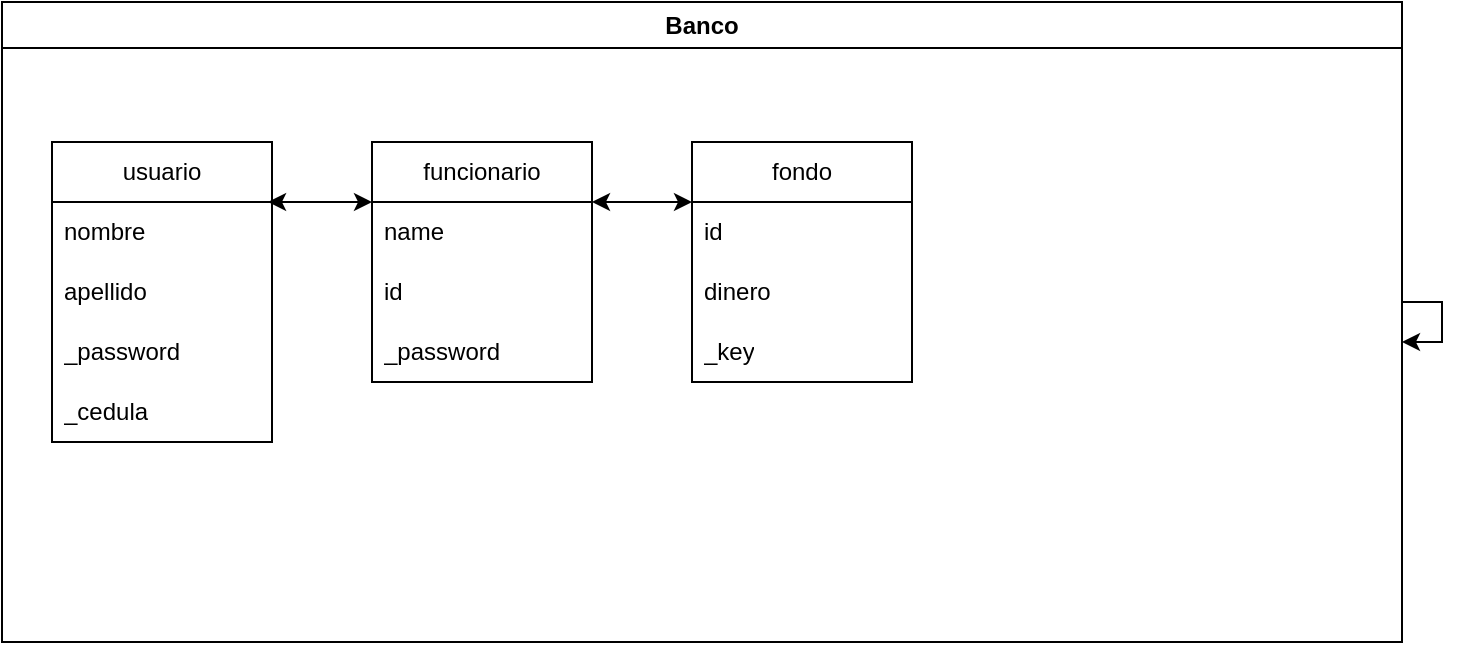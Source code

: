 <mxfile version="24.8.6">
  <diagram name="Página-1" id="6WPcmS42hxld3X0Wiw-c">
    <mxGraphModel dx="1195" dy="653" grid="1" gridSize="10" guides="1" tooltips="1" connect="1" arrows="1" fold="1" page="1" pageScale="1" pageWidth="827" pageHeight="1169" math="0" shadow="0">
      <root>
        <mxCell id="0" />
        <mxCell id="1" parent="0" />
        <mxCell id="KD-Kh0kLkDnsVTClBq_C-6" value="fondo" style="swimlane;fontStyle=0;childLayout=stackLayout;horizontal=1;startSize=30;horizontalStack=0;resizeParent=1;resizeParentMax=0;resizeLast=0;collapsible=1;marginBottom=0;whiteSpace=wrap;html=1;" parent="1" vertex="1">
          <mxGeometry x="440" y="160" width="110" height="120" as="geometry" />
        </mxCell>
        <mxCell id="KD-Kh0kLkDnsVTClBq_C-7" value="id" style="text;strokeColor=none;fillColor=none;align=left;verticalAlign=middle;spacingLeft=4;spacingRight=4;overflow=hidden;points=[[0,0.5],[1,0.5]];portConstraint=eastwest;rotatable=0;whiteSpace=wrap;html=1;" parent="KD-Kh0kLkDnsVTClBq_C-6" vertex="1">
          <mxGeometry y="30" width="110" height="30" as="geometry" />
        </mxCell>
        <mxCell id="KD-Kh0kLkDnsVTClBq_C-8" value="dinero" style="text;strokeColor=none;fillColor=none;align=left;verticalAlign=middle;spacingLeft=4;spacingRight=4;overflow=hidden;points=[[0,0.5],[1,0.5]];portConstraint=eastwest;rotatable=0;whiteSpace=wrap;html=1;" parent="KD-Kh0kLkDnsVTClBq_C-6" vertex="1">
          <mxGeometry y="60" width="110" height="30" as="geometry" />
        </mxCell>
        <mxCell id="KD-Kh0kLkDnsVTClBq_C-9" value="_key" style="text;strokeColor=none;fillColor=none;align=left;verticalAlign=middle;spacingLeft=4;spacingRight=4;overflow=hidden;points=[[0,0.5],[1,0.5]];portConstraint=eastwest;rotatable=0;whiteSpace=wrap;html=1;" parent="KD-Kh0kLkDnsVTClBq_C-6" vertex="1">
          <mxGeometry y="90" width="110" height="30" as="geometry" />
        </mxCell>
        <mxCell id="KD-Kh0kLkDnsVTClBq_C-14" value="" style="endArrow=classic;startArrow=classic;html=1;rounded=0;entryX=0;entryY=0.25;entryDx=0;entryDy=0;exitX=1;exitY=0.25;exitDx=0;exitDy=0;" parent="1" source="KD-Kh0kLkDnsVTClBq_C-10" target="KD-Kh0kLkDnsVTClBq_C-6" edge="1">
          <mxGeometry width="50" height="50" relative="1" as="geometry">
            <mxPoint x="390" y="430" as="sourcePoint" />
            <mxPoint x="440" y="380" as="targetPoint" />
          </mxGeometry>
        </mxCell>
        <mxCell id="KD-Kh0kLkDnsVTClBq_C-19" value="Banco" style="swimlane;whiteSpace=wrap;html=1;" parent="1" vertex="1">
          <mxGeometry x="95" y="90" width="700" height="320" as="geometry" />
        </mxCell>
        <mxCell id="KD-Kh0kLkDnsVTClBq_C-10" value="funcionario" style="swimlane;fontStyle=0;childLayout=stackLayout;horizontal=1;startSize=30;horizontalStack=0;resizeParent=1;resizeParentMax=0;resizeLast=0;collapsible=1;marginBottom=0;whiteSpace=wrap;html=1;" parent="KD-Kh0kLkDnsVTClBq_C-19" vertex="1">
          <mxGeometry x="185" y="70" width="110" height="120" as="geometry" />
        </mxCell>
        <mxCell id="KD-Kh0kLkDnsVTClBq_C-12" value="name" style="text;strokeColor=none;fillColor=none;align=left;verticalAlign=middle;spacingLeft=4;spacingRight=4;overflow=hidden;points=[[0,0.5],[1,0.5]];portConstraint=eastwest;rotatable=0;whiteSpace=wrap;html=1;" parent="KD-Kh0kLkDnsVTClBq_C-10" vertex="1">
          <mxGeometry y="30" width="110" height="30" as="geometry" />
        </mxCell>
        <mxCell id="DtkKAuC_2zo1YhmkG4dH-1" value="id" style="text;strokeColor=none;fillColor=none;align=left;verticalAlign=middle;spacingLeft=4;spacingRight=4;overflow=hidden;points=[[0,0.5],[1,0.5]];portConstraint=eastwest;rotatable=0;whiteSpace=wrap;html=1;" vertex="1" parent="KD-Kh0kLkDnsVTClBq_C-10">
          <mxGeometry y="60" width="110" height="30" as="geometry" />
        </mxCell>
        <mxCell id="KD-Kh0kLkDnsVTClBq_C-22" value="_password" style="text;strokeColor=none;fillColor=none;align=left;verticalAlign=middle;spacingLeft=4;spacingRight=4;overflow=hidden;points=[[0,0.5],[1,0.5]];portConstraint=eastwest;rotatable=0;whiteSpace=wrap;html=1;" parent="KD-Kh0kLkDnsVTClBq_C-10" vertex="1">
          <mxGeometry y="90" width="110" height="30" as="geometry" />
        </mxCell>
        <mxCell id="KD-Kh0kLkDnsVTClBq_C-2" value="usuario" style="swimlane;fontStyle=0;childLayout=stackLayout;horizontal=1;startSize=30;horizontalStack=0;resizeParent=1;resizeParentMax=0;resizeLast=0;collapsible=1;marginBottom=0;whiteSpace=wrap;html=1;" parent="KD-Kh0kLkDnsVTClBq_C-19" vertex="1">
          <mxGeometry x="25" y="70" width="110" height="150" as="geometry" />
        </mxCell>
        <mxCell id="KD-Kh0kLkDnsVTClBq_C-3" value="nombre" style="text;strokeColor=none;fillColor=none;align=left;verticalAlign=middle;spacingLeft=4;spacingRight=4;overflow=hidden;points=[[0,0.5],[1,0.5]];portConstraint=eastwest;rotatable=0;whiteSpace=wrap;html=1;" parent="KD-Kh0kLkDnsVTClBq_C-2" vertex="1">
          <mxGeometry y="30" width="110" height="30" as="geometry" />
        </mxCell>
        <mxCell id="KD-Kh0kLkDnsVTClBq_C-4" value="apellido" style="text;strokeColor=none;fillColor=none;align=left;verticalAlign=middle;spacingLeft=4;spacingRight=4;overflow=hidden;points=[[0,0.5],[1,0.5]];portConstraint=eastwest;rotatable=0;whiteSpace=wrap;html=1;" parent="KD-Kh0kLkDnsVTClBq_C-2" vertex="1">
          <mxGeometry y="60" width="110" height="30" as="geometry" />
        </mxCell>
        <mxCell id="KD-Kh0kLkDnsVTClBq_C-5" value="_password" style="text;strokeColor=none;fillColor=none;align=left;verticalAlign=middle;spacingLeft=4;spacingRight=4;overflow=hidden;points=[[0,0.5],[1,0.5]];portConstraint=eastwest;rotatable=0;whiteSpace=wrap;html=1;" parent="KD-Kh0kLkDnsVTClBq_C-2" vertex="1">
          <mxGeometry y="90" width="110" height="30" as="geometry" />
        </mxCell>
        <mxCell id="KD-Kh0kLkDnsVTClBq_C-16" value="_cedula" style="text;strokeColor=none;fillColor=none;align=left;verticalAlign=middle;spacingLeft=4;spacingRight=4;overflow=hidden;points=[[0,0.5],[1,0.5]];portConstraint=eastwest;rotatable=0;whiteSpace=wrap;html=1;" parent="KD-Kh0kLkDnsVTClBq_C-2" vertex="1">
          <mxGeometry y="120" width="110" height="30" as="geometry" />
        </mxCell>
        <mxCell id="KD-Kh0kLkDnsVTClBq_C-15" value="" style="endArrow=classic;startArrow=classic;html=1;rounded=0;entryX=0;entryY=0.25;entryDx=0;entryDy=0;exitX=0.982;exitY=0;exitDx=0;exitDy=0;exitPerimeter=0;" parent="KD-Kh0kLkDnsVTClBq_C-19" source="KD-Kh0kLkDnsVTClBq_C-3" target="KD-Kh0kLkDnsVTClBq_C-10" edge="1">
          <mxGeometry width="50" height="50" relative="1" as="geometry">
            <mxPoint x="235" y="170" as="sourcePoint" />
            <mxPoint x="275" y="150" as="targetPoint" />
          </mxGeometry>
        </mxCell>
        <mxCell id="KD-Kh0kLkDnsVTClBq_C-20" style="edgeStyle=orthogonalEdgeStyle;rounded=0;orthogonalLoop=1;jettySize=auto;html=1;" parent="1" source="KD-Kh0kLkDnsVTClBq_C-19" target="KD-Kh0kLkDnsVTClBq_C-19" edge="1">
          <mxGeometry relative="1" as="geometry" />
        </mxCell>
      </root>
    </mxGraphModel>
  </diagram>
</mxfile>
